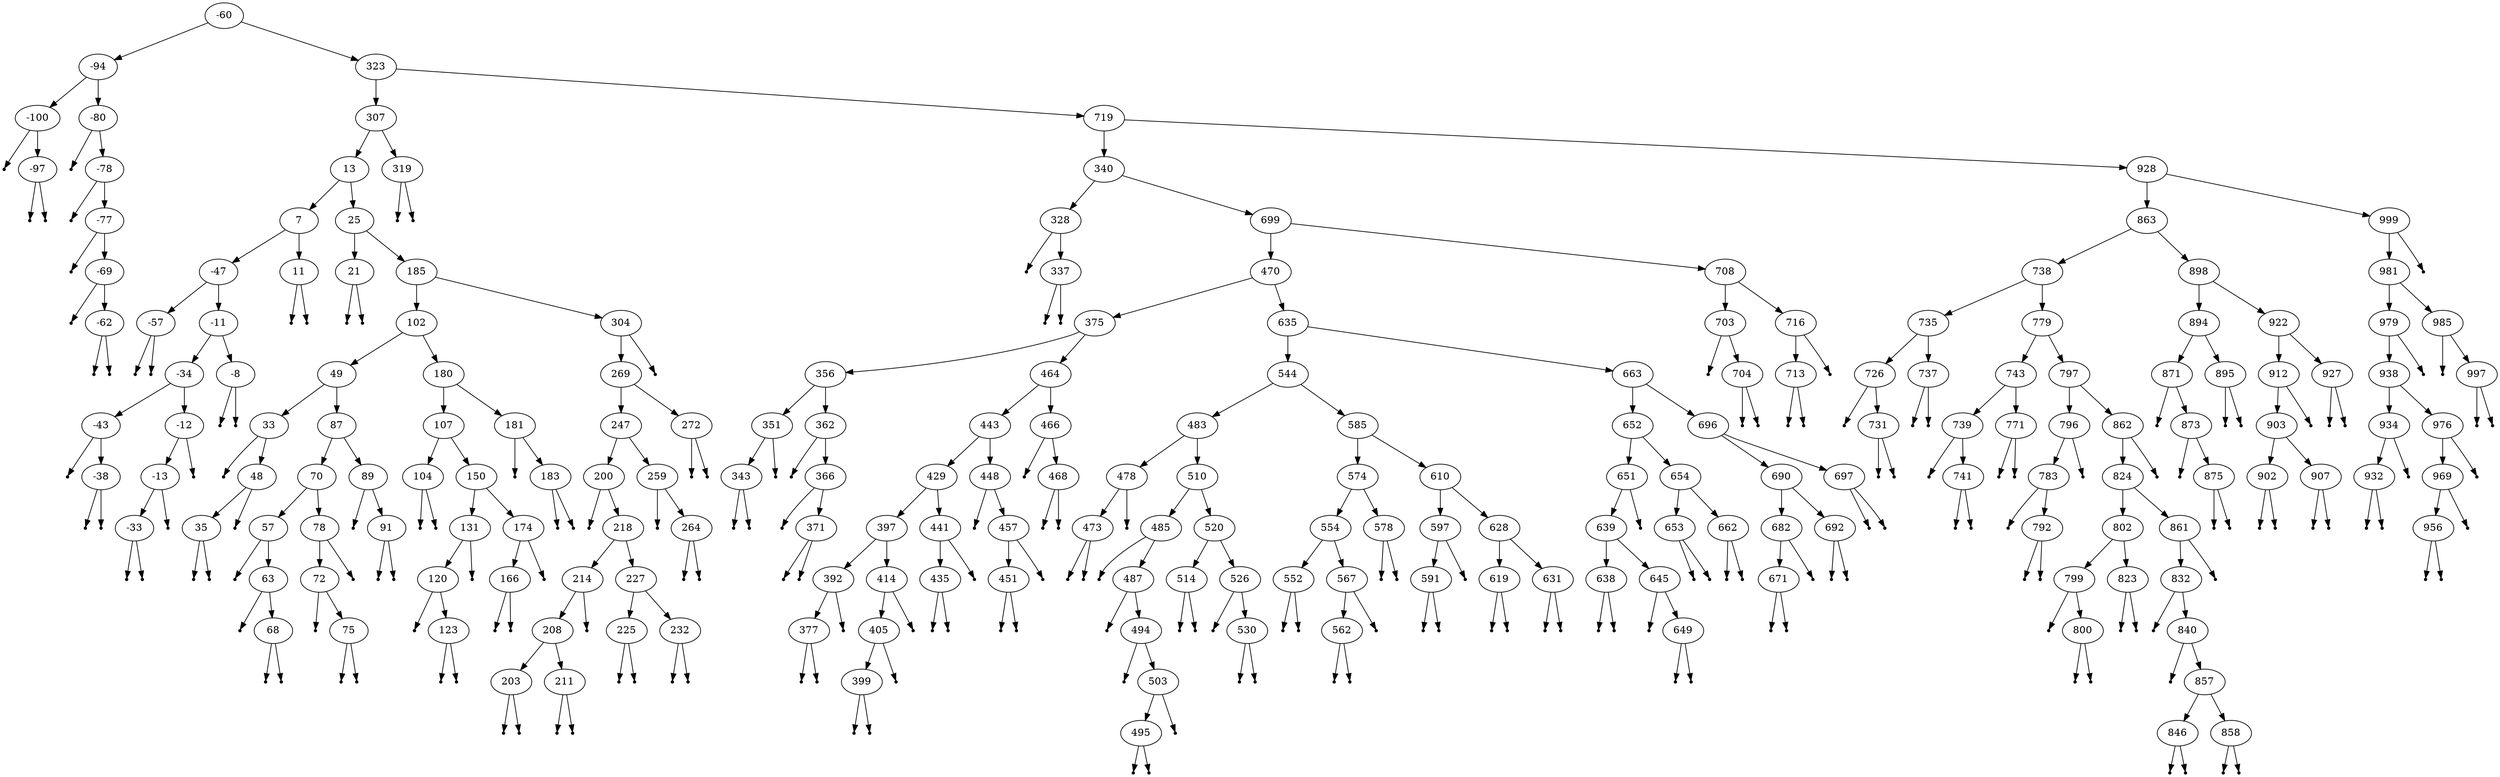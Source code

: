 digraph bin_tree {
-60 -> -94;
-94 -> -100;
null0 [shape=point];
-100 -> null0;
-100 -> -97;
null1 [shape=point];
-97 -> null1;
null2 [shape=point];
-97 -> null2;
-94 -> -80;
null3 [shape=point];
-80 -> null3;
-80 -> -78;
null4 [shape=point];
-78 -> null4;
-78 -> -77;
null5 [shape=point];
-77 -> null5;
-77 -> -69;
null6 [shape=point];
-69 -> null6;
-69 -> -62;
null7 [shape=point];
-62 -> null7;
null8 [shape=point];
-62 -> null8;
-60 -> 323;
323 -> 307;
307 -> 13;
13 -> 7;
7 -> -47;
-47 -> -57;
null9 [shape=point];
-57 -> null9;
null10 [shape=point];
-57 -> null10;
-47 -> -11;
-11 -> -34;
-34 -> -43;
null11 [shape=point];
-43 -> null11;
-43 -> -38;
null12 [shape=point];
-38 -> null12;
null13 [shape=point];
-38 -> null13;
-34 -> -12;
-12 -> -13;
-13 -> -33;
null14 [shape=point];
-33 -> null14;
null15 [shape=point];
-33 -> null15;
null16 [shape=point];
-13 -> null16;
null17 [shape=point];
-12 -> null17;
-11 -> -8;
null18 [shape=point];
-8 -> null18;
null19 [shape=point];
-8 -> null19;
7 -> 11;
null20 [shape=point];
11 -> null20;
null21 [shape=point];
11 -> null21;
13 -> 25;
25 -> 21;
null22 [shape=point];
21 -> null22;
null23 [shape=point];
21 -> null23;
25 -> 185;
185 -> 102;
102 -> 49;
49 -> 33;
null24 [shape=point];
33 -> null24;
33 -> 48;
48 -> 35;
null25 [shape=point];
35 -> null25;
null26 [shape=point];
35 -> null26;
null27 [shape=point];
48 -> null27;
49 -> 87;
87 -> 70;
70 -> 57;
null28 [shape=point];
57 -> null28;
57 -> 63;
null29 [shape=point];
63 -> null29;
63 -> 68;
null30 [shape=point];
68 -> null30;
null31 [shape=point];
68 -> null31;
70 -> 78;
78 -> 72;
null32 [shape=point];
72 -> null32;
72 -> 75;
null33 [shape=point];
75 -> null33;
null34 [shape=point];
75 -> null34;
null35 [shape=point];
78 -> null35;
87 -> 89;
null36 [shape=point];
89 -> null36;
89 -> 91;
null37 [shape=point];
91 -> null37;
null38 [shape=point];
91 -> null38;
102 -> 180;
180 -> 107;
107 -> 104;
null39 [shape=point];
104 -> null39;
null40 [shape=point];
104 -> null40;
107 -> 150;
150 -> 131;
131 -> 120;
null41 [shape=point];
120 -> null41;
120 -> 123;
null42 [shape=point];
123 -> null42;
null43 [shape=point];
123 -> null43;
null44 [shape=point];
131 -> null44;
150 -> 174;
174 -> 166;
null45 [shape=point];
166 -> null45;
null46 [shape=point];
166 -> null46;
null47 [shape=point];
174 -> null47;
180 -> 181;
null48 [shape=point];
181 -> null48;
181 -> 183;
null49 [shape=point];
183 -> null49;
null50 [shape=point];
183 -> null50;
185 -> 304;
304 -> 269;
269 -> 247;
247 -> 200;
null51 [shape=point];
200 -> null51;
200 -> 218;
218 -> 214;
214 -> 208;
208 -> 203;
null52 [shape=point];
203 -> null52;
null53 [shape=point];
203 -> null53;
208 -> 211;
null54 [shape=point];
211 -> null54;
null55 [shape=point];
211 -> null55;
null56 [shape=point];
214 -> null56;
218 -> 227;
227 -> 225;
null57 [shape=point];
225 -> null57;
null58 [shape=point];
225 -> null58;
227 -> 232;
null59 [shape=point];
232 -> null59;
null60 [shape=point];
232 -> null60;
247 -> 259;
null61 [shape=point];
259 -> null61;
259 -> 264;
null62 [shape=point];
264 -> null62;
null63 [shape=point];
264 -> null63;
269 -> 272;
null64 [shape=point];
272 -> null64;
null65 [shape=point];
272 -> null65;
null66 [shape=point];
304 -> null66;
307 -> 319;
null67 [shape=point];
319 -> null67;
null68 [shape=point];
319 -> null68;
323 -> 719;
719 -> 340;
340 -> 328;
null69 [shape=point];
328 -> null69;
328 -> 337;
null70 [shape=point];
337 -> null70;
null71 [shape=point];
337 -> null71;
340 -> 699;
699 -> 470;
470 -> 375;
375 -> 356;
356 -> 351;
351 -> 343;
null72 [shape=point];
343 -> null72;
null73 [shape=point];
343 -> null73;
null74 [shape=point];
351 -> null74;
356 -> 362;
null75 [shape=point];
362 -> null75;
362 -> 366;
null76 [shape=point];
366 -> null76;
366 -> 371;
null77 [shape=point];
371 -> null77;
null78 [shape=point];
371 -> null78;
375 -> 464;
464 -> 443;
443 -> 429;
429 -> 397;
397 -> 392;
392 -> 377;
null79 [shape=point];
377 -> null79;
null80 [shape=point];
377 -> null80;
null81 [shape=point];
392 -> null81;
397 -> 414;
414 -> 405;
405 -> 399;
null82 [shape=point];
399 -> null82;
null83 [shape=point];
399 -> null83;
null84 [shape=point];
405 -> null84;
null85 [shape=point];
414 -> null85;
429 -> 441;
441 -> 435;
null86 [shape=point];
435 -> null86;
null87 [shape=point];
435 -> null87;
null88 [shape=point];
441 -> null88;
443 -> 448;
null89 [shape=point];
448 -> null89;
448 -> 457;
457 -> 451;
null90 [shape=point];
451 -> null90;
null91 [shape=point];
451 -> null91;
null92 [shape=point];
457 -> null92;
464 -> 466;
null93 [shape=point];
466 -> null93;
466 -> 468;
null94 [shape=point];
468 -> null94;
null95 [shape=point];
468 -> null95;
470 -> 635;
635 -> 544;
544 -> 483;
483 -> 478;
478 -> 473;
null96 [shape=point];
473 -> null96;
null97 [shape=point];
473 -> null97;
null98 [shape=point];
478 -> null98;
483 -> 510;
510 -> 485;
null99 [shape=point];
485 -> null99;
485 -> 487;
null100 [shape=point];
487 -> null100;
487 -> 494;
null101 [shape=point];
494 -> null101;
494 -> 503;
503 -> 495;
null102 [shape=point];
495 -> null102;
null103 [shape=point];
495 -> null103;
null104 [shape=point];
503 -> null104;
510 -> 520;
520 -> 514;
null105 [shape=point];
514 -> null105;
null106 [shape=point];
514 -> null106;
520 -> 526;
null107 [shape=point];
526 -> null107;
526 -> 530;
null108 [shape=point];
530 -> null108;
null109 [shape=point];
530 -> null109;
544 -> 585;
585 -> 574;
574 -> 554;
554 -> 552;
null110 [shape=point];
552 -> null110;
null111 [shape=point];
552 -> null111;
554 -> 567;
567 -> 562;
null112 [shape=point];
562 -> null112;
null113 [shape=point];
562 -> null113;
null114 [shape=point];
567 -> null114;
574 -> 578;
null115 [shape=point];
578 -> null115;
null116 [shape=point];
578 -> null116;
585 -> 610;
610 -> 597;
597 -> 591;
null117 [shape=point];
591 -> null117;
null118 [shape=point];
591 -> null118;
null119 [shape=point];
597 -> null119;
610 -> 628;
628 -> 619;
null120 [shape=point];
619 -> null120;
null121 [shape=point];
619 -> null121;
628 -> 631;
null122 [shape=point];
631 -> null122;
null123 [shape=point];
631 -> null123;
635 -> 663;
663 -> 652;
652 -> 651;
651 -> 639;
639 -> 638;
null124 [shape=point];
638 -> null124;
null125 [shape=point];
638 -> null125;
639 -> 645;
null126 [shape=point];
645 -> null126;
645 -> 649;
null127 [shape=point];
649 -> null127;
null128 [shape=point];
649 -> null128;
null129 [shape=point];
651 -> null129;
652 -> 654;
654 -> 653;
null130 [shape=point];
653 -> null130;
null131 [shape=point];
653 -> null131;
654 -> 662;
null132 [shape=point];
662 -> null132;
null133 [shape=point];
662 -> null133;
663 -> 696;
696 -> 690;
690 -> 682;
682 -> 671;
null134 [shape=point];
671 -> null134;
null135 [shape=point];
671 -> null135;
null136 [shape=point];
682 -> null136;
690 -> 692;
null137 [shape=point];
692 -> null137;
null138 [shape=point];
692 -> null138;
696 -> 697;
null139 [shape=point];
697 -> null139;
null140 [shape=point];
697 -> null140;
699 -> 708;
708 -> 703;
null141 [shape=point];
703 -> null141;
703 -> 704;
null142 [shape=point];
704 -> null142;
null143 [shape=point];
704 -> null143;
708 -> 716;
716 -> 713;
null144 [shape=point];
713 -> null144;
null145 [shape=point];
713 -> null145;
null146 [shape=point];
716 -> null146;
719 -> 928;
928 -> 863;
863 -> 738;
738 -> 735;
735 -> 726;
null147 [shape=point];
726 -> null147;
726 -> 731;
null148 [shape=point];
731 -> null148;
null149 [shape=point];
731 -> null149;
735 -> 737;
null150 [shape=point];
737 -> null150;
null151 [shape=point];
737 -> null151;
738 -> 779;
779 -> 743;
743 -> 739;
null152 [shape=point];
739 -> null152;
739 -> 741;
null153 [shape=point];
741 -> null153;
null154 [shape=point];
741 -> null154;
743 -> 771;
null155 [shape=point];
771 -> null155;
null156 [shape=point];
771 -> null156;
779 -> 797;
797 -> 796;
796 -> 783;
null157 [shape=point];
783 -> null157;
783 -> 792;
null158 [shape=point];
792 -> null158;
null159 [shape=point];
792 -> null159;
null160 [shape=point];
796 -> null160;
797 -> 862;
862 -> 824;
824 -> 802;
802 -> 799;
null161 [shape=point];
799 -> null161;
799 -> 800;
null162 [shape=point];
800 -> null162;
null163 [shape=point];
800 -> null163;
802 -> 823;
null164 [shape=point];
823 -> null164;
null165 [shape=point];
823 -> null165;
824 -> 861;
861 -> 832;
null166 [shape=point];
832 -> null166;
832 -> 840;
null167 [shape=point];
840 -> null167;
840 -> 857;
857 -> 846;
null168 [shape=point];
846 -> null168;
null169 [shape=point];
846 -> null169;
857 -> 858;
null170 [shape=point];
858 -> null170;
null171 [shape=point];
858 -> null171;
null172 [shape=point];
861 -> null172;
null173 [shape=point];
862 -> null173;
863 -> 898;
898 -> 894;
894 -> 871;
null174 [shape=point];
871 -> null174;
871 -> 873;
null175 [shape=point];
873 -> null175;
873 -> 875;
null176 [shape=point];
875 -> null176;
null177 [shape=point];
875 -> null177;
894 -> 895;
null178 [shape=point];
895 -> null178;
null179 [shape=point];
895 -> null179;
898 -> 922;
922 -> 912;
912 -> 903;
903 -> 902;
null180 [shape=point];
902 -> null180;
null181 [shape=point];
902 -> null181;
903 -> 907;
null182 [shape=point];
907 -> null182;
null183 [shape=point];
907 -> null183;
null184 [shape=point];
912 -> null184;
922 -> 927;
null185 [shape=point];
927 -> null185;
null186 [shape=point];
927 -> null186;
928 -> 999;
999 -> 981;
981 -> 979;
979 -> 938;
938 -> 934;
934 -> 932;
null187 [shape=point];
932 -> null187;
null188 [shape=point];
932 -> null188;
null189 [shape=point];
934 -> null189;
938 -> 976;
976 -> 969;
969 -> 956;
null190 [shape=point];
956 -> null190;
null191 [shape=point];
956 -> null191;
null192 [shape=point];
969 -> null192;
null193 [shape=point];
976 -> null193;
null194 [shape=point];
979 -> null194;
981 -> 985;
null195 [shape=point];
985 -> null195;
985 -> 997;
null196 [shape=point];
997 -> null196;
null197 [shape=point];
997 -> null197;
null198 [shape=point];
999 -> null198;
}
